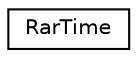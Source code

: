 digraph "Graphical Class Hierarchy"
{
 // LATEX_PDF_SIZE
  edge [fontname="Helvetica",fontsize="10",labelfontname="Helvetica",labelfontsize="10"];
  node [fontname="Helvetica",fontsize="10",shape=record];
  rankdir="LR";
  Node0 [label="RarTime",height=0.2,width=0.4,color="black", fillcolor="white", style="filled",URL="$classRarTime.html",tooltip=" "];
}
